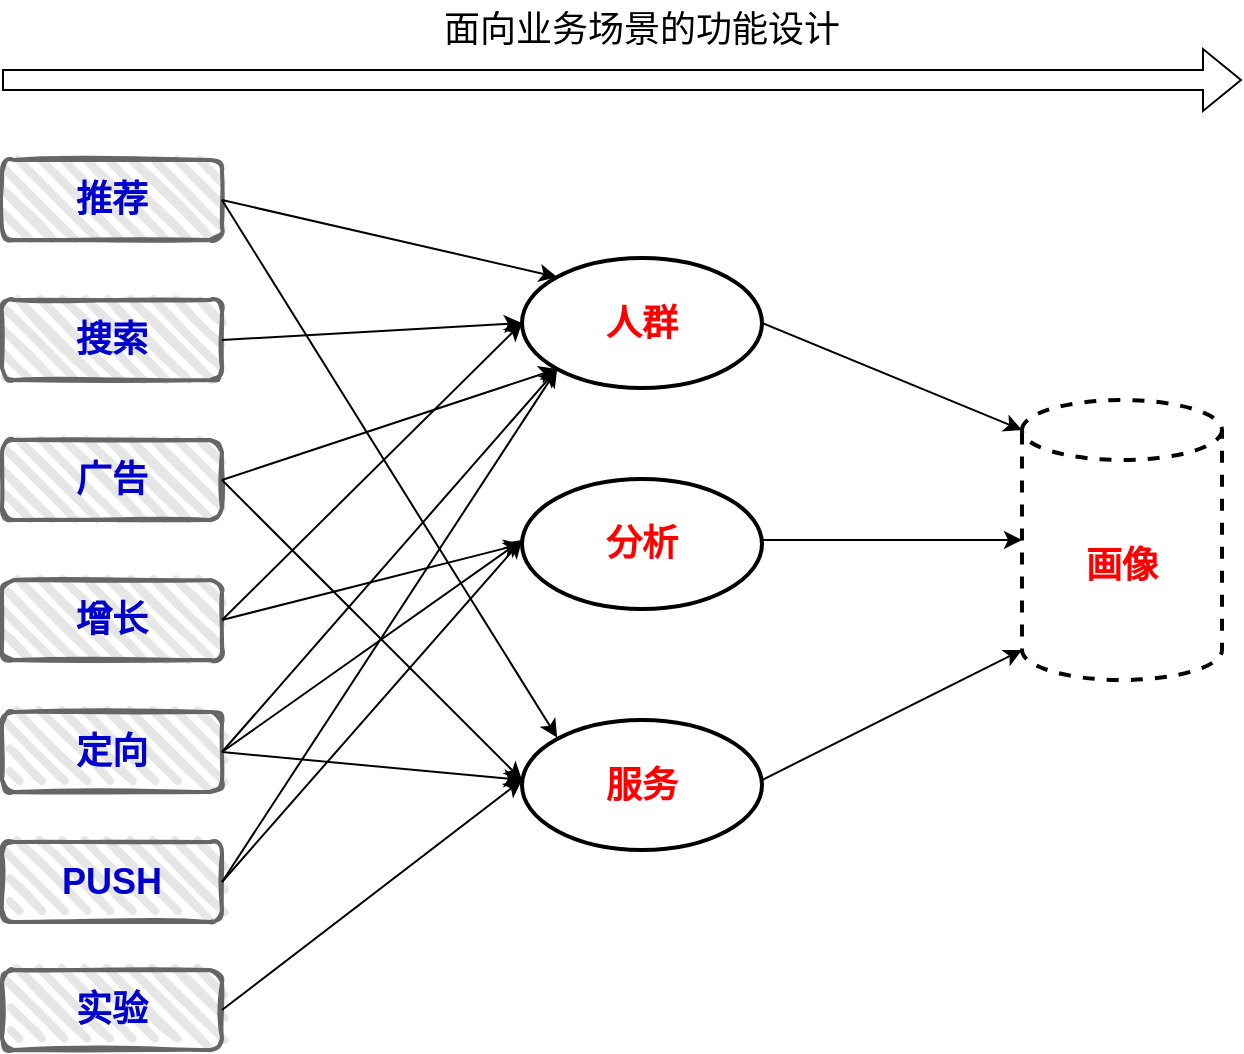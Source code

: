 <mxfile version="17.5.0" type="github">
  <diagram id="wwjpr-9C7wOjbvfxTM_E" name="Page-1">
    <mxGraphModel dx="1248" dy="809" grid="1" gridSize="10" guides="1" tooltips="1" connect="1" arrows="1" fold="1" page="1" pageScale="1" pageWidth="827" pageHeight="1169" math="0" shadow="0">
      <root>
        <mxCell id="0" />
        <mxCell id="1" parent="0" />
        <mxCell id="TteLKIiODTK3f2nbDjQl-1" value="&lt;font style=&quot;font-size: 18px&quot; color=&quot;#0000cc&quot;&gt;&lt;b&gt;推荐&lt;/b&gt;&lt;/font&gt;" style="rounded=1;whiteSpace=wrap;html=1;strokeWidth=2;fillWeight=4;hachureGap=8;hachureAngle=45;fillColor=#E6E6E6;sketch=1;fontColor=#333333;strokeColor=#666666;" vertex="1" parent="1">
          <mxGeometry x="200" y="160" width="110" height="40" as="geometry" />
        </mxCell>
        <mxCell id="TteLKIiODTK3f2nbDjQl-2" value="&lt;font color=&quot;#0000cc&quot;&gt;&lt;span style=&quot;font-size: 18px&quot;&gt;&lt;b&gt;搜索&lt;/b&gt;&lt;/span&gt;&lt;/font&gt;" style="rounded=1;whiteSpace=wrap;html=1;strokeWidth=2;fillWeight=4;hachureGap=8;hachureAngle=45;fillColor=#E6E6E6;sketch=1;fontColor=#333333;strokeColor=#666666;" vertex="1" parent="1">
          <mxGeometry x="200" y="230" width="110" height="40" as="geometry" />
        </mxCell>
        <mxCell id="TteLKIiODTK3f2nbDjQl-3" value="&lt;font color=&quot;#0000cc&quot;&gt;&lt;span style=&quot;font-size: 18px&quot;&gt;&lt;b&gt;广告&lt;/b&gt;&lt;/span&gt;&lt;/font&gt;" style="rounded=1;whiteSpace=wrap;html=1;strokeWidth=2;fillWeight=4;hachureGap=8;hachureAngle=45;fillColor=#E6E6E6;sketch=1;fontColor=#333333;strokeColor=#666666;" vertex="1" parent="1">
          <mxGeometry x="200" y="300" width="110" height="40" as="geometry" />
        </mxCell>
        <mxCell id="TteLKIiODTK3f2nbDjQl-4" value="&lt;font color=&quot;#0000cc&quot;&gt;&lt;span style=&quot;font-size: 18px&quot;&gt;&lt;b&gt;定向&lt;/b&gt;&lt;/span&gt;&lt;/font&gt;" style="rounded=1;whiteSpace=wrap;html=1;strokeWidth=2;fillWeight=4;hachureGap=8;hachureAngle=45;fillColor=#E6E6E6;sketch=1;fontColor=#333333;strokeColor=#666666;" vertex="1" parent="1">
          <mxGeometry x="200" y="436" width="110" height="40" as="geometry" />
        </mxCell>
        <mxCell id="TteLKIiODTK3f2nbDjQl-5" value="&lt;font color=&quot;#0000cc&quot;&gt;&lt;span style=&quot;font-size: 18px&quot;&gt;&lt;b&gt;PUSH&lt;/b&gt;&lt;/span&gt;&lt;/font&gt;" style="rounded=1;whiteSpace=wrap;html=1;strokeWidth=2;fillWeight=4;hachureGap=8;hachureAngle=45;fillColor=#E6E6E6;sketch=1;fontColor=#333333;strokeColor=#666666;" vertex="1" parent="1">
          <mxGeometry x="200" y="501" width="110" height="40" as="geometry" />
        </mxCell>
        <mxCell id="TteLKIiODTK3f2nbDjQl-6" value="&lt;font color=&quot;#0000cc&quot;&gt;&lt;span style=&quot;font-size: 18px&quot;&gt;&lt;b&gt;实验&lt;/b&gt;&lt;/span&gt;&lt;/font&gt;" style="rounded=1;whiteSpace=wrap;html=1;strokeWidth=2;fillWeight=4;hachureGap=8;hachureAngle=45;fillColor=#E6E6E6;sketch=1;fontColor=#333333;strokeColor=#666666;" vertex="1" parent="1">
          <mxGeometry x="200" y="565" width="110" height="40" as="geometry" />
        </mxCell>
        <mxCell id="TteLKIiODTK3f2nbDjQl-12" value="" style="endArrow=classic;html=1;rounded=0;fontSize=18;fontColor=#FF0000;curved=1;exitX=1;exitY=0.5;exitDx=0;exitDy=0;entryX=0;entryY=0;entryDx=0;entryDy=0;" edge="1" parent="1" source="TteLKIiODTK3f2nbDjQl-1" target="TteLKIiODTK3f2nbDjQl-29">
          <mxGeometry width="50" height="50" relative="1" as="geometry">
            <mxPoint x="400" y="150" as="sourcePoint" />
            <mxPoint x="477.574" y="218.787" as="targetPoint" />
          </mxGeometry>
        </mxCell>
        <mxCell id="TteLKIiODTK3f2nbDjQl-13" value="" style="endArrow=classic;html=1;rounded=0;fontSize=18;fontColor=#FF0000;curved=1;exitX=1;exitY=0.5;exitDx=0;exitDy=0;entryX=0;entryY=0.5;entryDx=0;entryDy=0;" edge="1" parent="1" source="TteLKIiODTK3f2nbDjQl-2" target="TteLKIiODTK3f2nbDjQl-29">
          <mxGeometry width="50" height="50" relative="1" as="geometry">
            <mxPoint x="320" y="190" as="sourcePoint" />
            <mxPoint x="460" y="240" as="targetPoint" />
          </mxGeometry>
        </mxCell>
        <mxCell id="TteLKIiODTK3f2nbDjQl-14" value="" style="endArrow=classic;html=1;rounded=0;fontSize=18;fontColor=#FF0000;curved=1;exitX=1;exitY=0.5;exitDx=0;exitDy=0;entryX=0;entryY=1;entryDx=0;entryDy=0;" edge="1" parent="1" source="TteLKIiODTK3f2nbDjQl-3" target="TteLKIiODTK3f2nbDjQl-29">
          <mxGeometry width="50" height="50" relative="1" as="geometry">
            <mxPoint x="320" y="260" as="sourcePoint" />
            <mxPoint x="477.574" y="261.213" as="targetPoint" />
          </mxGeometry>
        </mxCell>
        <mxCell id="TteLKIiODTK3f2nbDjQl-15" value="" style="endArrow=classic;html=1;rounded=0;fontSize=18;fontColor=#FF0000;curved=1;exitX=1;exitY=0.5;exitDx=0;exitDy=0;entryX=0;entryY=0.5;entryDx=0;entryDy=0;" edge="1" parent="1" source="TteLKIiODTK3f2nbDjQl-4">
          <mxGeometry width="50" height="50" relative="1" as="geometry">
            <mxPoint x="330" y="270" as="sourcePoint" />
            <mxPoint x="460" y="470" as="targetPoint" />
          </mxGeometry>
        </mxCell>
        <mxCell id="TteLKIiODTK3f2nbDjQl-16" value="" style="endArrow=classic;html=1;rounded=0;fontSize=18;fontColor=#FF0000;curved=1;exitX=1;exitY=0.5;exitDx=0;exitDy=0;entryX=0;entryY=0.5;entryDx=0;entryDy=0;" edge="1" parent="1" source="TteLKIiODTK3f2nbDjQl-5">
          <mxGeometry width="50" height="50" relative="1" as="geometry">
            <mxPoint x="340" y="280" as="sourcePoint" />
            <mxPoint x="460" y="350" as="targetPoint" />
          </mxGeometry>
        </mxCell>
        <mxCell id="TteLKIiODTK3f2nbDjQl-17" value="" style="endArrow=classic;html=1;rounded=0;fontSize=18;fontColor=#FF0000;curved=1;exitX=1;exitY=0.5;exitDx=0;exitDy=0;entryX=0;entryY=0.5;entryDx=0;entryDy=0;" edge="1" parent="1" source="TteLKIiODTK3f2nbDjQl-6">
          <mxGeometry width="50" height="50" relative="1" as="geometry">
            <mxPoint x="320" y="470" as="sourcePoint" />
            <mxPoint x="460" y="470" as="targetPoint" />
          </mxGeometry>
        </mxCell>
        <mxCell id="TteLKIiODTK3f2nbDjQl-18" value="" style="endArrow=classic;html=1;rounded=0;fontSize=18;fontColor=#FF0000;curved=1;exitX=1;exitY=0.5;exitDx=0;exitDy=0;entryX=0;entryY=0.5;entryDx=0;entryDy=0;" edge="1" parent="1" source="TteLKIiODTK3f2nbDjQl-4">
          <mxGeometry width="50" height="50" relative="1" as="geometry">
            <mxPoint x="320" y="400" as="sourcePoint" />
            <mxPoint x="460" y="350" as="targetPoint" />
          </mxGeometry>
        </mxCell>
        <mxCell id="TteLKIiODTK3f2nbDjQl-19" value="" style="endArrow=classic;html=1;rounded=0;fontSize=18;fontColor=#FF0000;curved=1;exitX=1;exitY=0.5;exitDx=0;exitDy=0;entryX=0;entryY=1;entryDx=0;entryDy=0;" edge="1" parent="1" source="TteLKIiODTK3f2nbDjQl-4" target="TteLKIiODTK3f2nbDjQl-29">
          <mxGeometry width="50" height="50" relative="1" as="geometry">
            <mxPoint x="320" y="400" as="sourcePoint" />
            <mxPoint x="477.574" y="261.213" as="targetPoint" />
          </mxGeometry>
        </mxCell>
        <mxCell id="TteLKIiODTK3f2nbDjQl-20" value="" style="endArrow=classic;html=1;rounded=0;fontSize=18;fontColor=#FF0000;curved=1;exitX=1;exitY=0.5;exitDx=0;exitDy=0;entryX=0;entryY=0.5;entryDx=0;entryDy=0;" edge="1" parent="1" source="TteLKIiODTK3f2nbDjQl-3">
          <mxGeometry width="50" height="50" relative="1" as="geometry">
            <mxPoint x="320" y="330" as="sourcePoint" />
            <mxPoint x="460" y="470" as="targetPoint" />
          </mxGeometry>
        </mxCell>
        <mxCell id="TteLKIiODTK3f2nbDjQl-21" value="" style="endArrow=classic;html=1;rounded=0;fontSize=18;fontColor=#FF0000;curved=1;exitX=1;exitY=0.5;exitDx=0;exitDy=0;entryX=0;entryY=0;entryDx=0;entryDy=0;" edge="1" parent="1" source="TteLKIiODTK3f2nbDjQl-1">
          <mxGeometry width="50" height="50" relative="1" as="geometry">
            <mxPoint x="330" y="340" as="sourcePoint" />
            <mxPoint x="477.574" y="448.787" as="targetPoint" />
          </mxGeometry>
        </mxCell>
        <mxCell id="TteLKIiODTK3f2nbDjQl-22" value="&lt;b&gt;画像&lt;/b&gt;" style="shape=cylinder3;whiteSpace=wrap;html=1;boundedLbl=1;backgroundOutline=1;size=15;fontSize=18;fontColor=#FF0000;strokeColor=#000000;fillColor=#FFFFFF;strokeWidth=2;dashed=1;" vertex="1" parent="1">
          <mxGeometry x="710" y="280" width="100" height="140" as="geometry" />
        </mxCell>
        <mxCell id="TteLKIiODTK3f2nbDjQl-23" value="" style="endArrow=classic;html=1;rounded=0;fontSize=18;fontColor=#FF0000;curved=1;entryX=0;entryY=0;entryDx=0;entryDy=15;entryPerimeter=0;exitX=1;exitY=0.5;exitDx=0;exitDy=0;" edge="1" parent="1" source="TteLKIiODTK3f2nbDjQl-29" target="TteLKIiODTK3f2nbDjQl-22">
          <mxGeometry width="50" height="50" relative="1" as="geometry">
            <mxPoint x="630" y="220" as="sourcePoint" />
            <mxPoint x="487.574" y="228.787" as="targetPoint" />
          </mxGeometry>
        </mxCell>
        <mxCell id="TteLKIiODTK3f2nbDjQl-24" value="" style="endArrow=classic;html=1;rounded=0;fontSize=18;fontColor=#FF0000;curved=1;entryX=0;entryY=0.5;entryDx=0;entryDy=0;entryPerimeter=0;exitX=1;exitY=0.5;exitDx=0;exitDy=0;" edge="1" parent="1" target="TteLKIiODTK3f2nbDjQl-22">
          <mxGeometry width="50" height="50" relative="1" as="geometry">
            <mxPoint x="580" y="350" as="sourcePoint" />
            <mxPoint x="497.574" y="238.787" as="targetPoint" />
          </mxGeometry>
        </mxCell>
        <mxCell id="TteLKIiODTK3f2nbDjQl-25" value="" style="endArrow=classic;html=1;rounded=0;fontSize=18;fontColor=#FF0000;curved=1;exitX=1;exitY=0.5;exitDx=0;exitDy=0;entryX=0;entryY=1;entryDx=0;entryDy=-15;entryPerimeter=0;" edge="1" parent="1" target="TteLKIiODTK3f2nbDjQl-22">
          <mxGeometry width="50" height="50" relative="1" as="geometry">
            <mxPoint x="580" y="470" as="sourcePoint" />
            <mxPoint x="507.574" y="248.787" as="targetPoint" />
          </mxGeometry>
        </mxCell>
        <mxCell id="TteLKIiODTK3f2nbDjQl-26" value="" style="shape=flexArrow;endArrow=classic;html=1;rounded=0;fontSize=18;fontColor=#FF0000;curved=1;" edge="1" parent="1">
          <mxGeometry width="50" height="50" relative="1" as="geometry">
            <mxPoint x="200" y="120" as="sourcePoint" />
            <mxPoint x="820" y="120" as="targetPoint" />
          </mxGeometry>
        </mxCell>
        <mxCell id="TteLKIiODTK3f2nbDjQl-27" value="面向业务场景的功能设计" style="text;html=1;strokeColor=none;fillColor=none;align=center;verticalAlign=middle;whiteSpace=wrap;rounded=0;dashed=1;fontSize=18;fontColor=#000000;" vertex="1" parent="1">
          <mxGeometry x="380" y="80" width="280" height="30" as="geometry" />
        </mxCell>
        <mxCell id="TteLKIiODTK3f2nbDjQl-29" value="&lt;b style=&quot;color: rgb(255 , 0 , 0)&quot;&gt;人群&lt;/b&gt;" style="ellipse;whiteSpace=wrap;html=1;fontSize=18;fontColor=#000000;strokeColor=#000000;strokeWidth=2;fillColor=#FFFFFF;" vertex="1" parent="1">
          <mxGeometry x="460" y="209" width="120" height="65" as="geometry" />
        </mxCell>
        <mxCell id="TteLKIiODTK3f2nbDjQl-30" value="&lt;b style=&quot;color: rgb(255 , 0 , 0)&quot;&gt;分析&lt;/b&gt;" style="ellipse;whiteSpace=wrap;html=1;fontSize=18;fontColor=#000000;strokeColor=#000000;strokeWidth=2;fillColor=#FFFFFF;" vertex="1" parent="1">
          <mxGeometry x="460" y="319.5" width="120" height="65" as="geometry" />
        </mxCell>
        <mxCell id="TteLKIiODTK3f2nbDjQl-31" value="&lt;b style=&quot;color: rgb(255 , 0 , 0)&quot;&gt;服务&lt;/b&gt;" style="ellipse;whiteSpace=wrap;html=1;fontSize=18;fontColor=#000000;strokeColor=#000000;strokeWidth=2;fillColor=#FFFFFF;" vertex="1" parent="1">
          <mxGeometry x="460" y="440" width="120" height="65" as="geometry" />
        </mxCell>
        <mxCell id="TteLKIiODTK3f2nbDjQl-32" value="" style="endArrow=classic;html=1;rounded=0;fontSize=18;fontColor=#FF0000;curved=1;exitX=1;exitY=0.5;exitDx=0;exitDy=0;entryX=0;entryY=1;entryDx=0;entryDy=0;" edge="1" parent="1" source="TteLKIiODTK3f2nbDjQl-5" target="TteLKIiODTK3f2nbDjQl-29">
          <mxGeometry width="50" height="50" relative="1" as="geometry">
            <mxPoint x="320" y="470" as="sourcePoint" />
            <mxPoint x="470" y="360" as="targetPoint" />
          </mxGeometry>
        </mxCell>
        <mxCell id="TteLKIiODTK3f2nbDjQl-33" value="&lt;font color=&quot;#0000cc&quot;&gt;&lt;span style=&quot;font-size: 18px&quot;&gt;&lt;b&gt;增长&lt;/b&gt;&lt;/span&gt;&lt;/font&gt;" style="rounded=1;whiteSpace=wrap;html=1;strokeWidth=2;fillWeight=4;hachureGap=8;hachureAngle=45;fillColor=#E6E6E6;sketch=1;fontColor=#333333;strokeColor=#666666;" vertex="1" parent="1">
          <mxGeometry x="200" y="370" width="110" height="40" as="geometry" />
        </mxCell>
        <mxCell id="TteLKIiODTK3f2nbDjQl-34" value="" style="endArrow=classic;html=1;rounded=0;fontSize=18;fontColor=#FF0000;curved=1;exitX=1;exitY=0.5;exitDx=0;exitDy=0;entryX=0;entryY=0.5;entryDx=0;entryDy=0;" edge="1" parent="1" source="TteLKIiODTK3f2nbDjQl-33" target="TteLKIiODTK3f2nbDjQl-29">
          <mxGeometry width="50" height="50" relative="1" as="geometry">
            <mxPoint x="320" y="330" as="sourcePoint" />
            <mxPoint x="470" y="480" as="targetPoint" />
          </mxGeometry>
        </mxCell>
        <mxCell id="TteLKIiODTK3f2nbDjQl-35" value="" style="endArrow=classic;html=1;rounded=0;fontSize=18;fontColor=#FF0000;curved=1;exitX=1;exitY=0.5;exitDx=0;exitDy=0;entryX=0;entryY=0.5;entryDx=0;entryDy=0;" edge="1" parent="1" source="TteLKIiODTK3f2nbDjQl-33" target="TteLKIiODTK3f2nbDjQl-30">
          <mxGeometry width="50" height="50" relative="1" as="geometry">
            <mxPoint x="330" y="340" as="sourcePoint" />
            <mxPoint x="480" y="490" as="targetPoint" />
          </mxGeometry>
        </mxCell>
      </root>
    </mxGraphModel>
  </diagram>
</mxfile>
